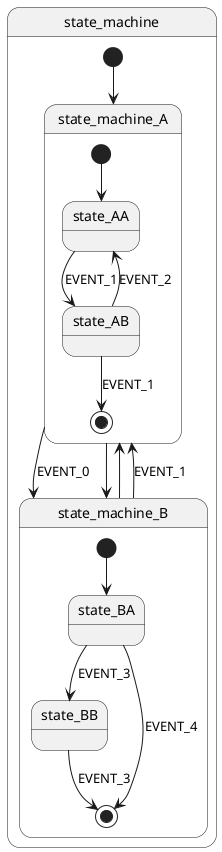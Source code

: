 @startuml state_machine

state state_machine {
    state state_machine_A {
        state state_AA
        state state_AB
        state state_AB

        [*] --> state_AA
        state_AA --> state_AB : EVENT_1
        state_AB --> state_AA : EVENT_2
        state_AB --> [*] : EVENT_1
    }
    state state_machine_A

    state state_machine_B {
        state state_BA
        state state_BA

        state state_BB

        [*] --> state_BA
        state_BA --> state_BB : EVENT_3
        state_BA --> [*] : EVENT_4
        state_BB --> [*] : EVENT_3
    }
    state state_machine_B

    [*] --> state_machine_A
    state_machine_A --> state_machine_B : EVENT_0
    state_machine_A --> state_machine_B
    state_machine_B --> state_machine_A : EVENT_1
    state_machine_B --> state_machine_A
}

state state_machine

@enduml
